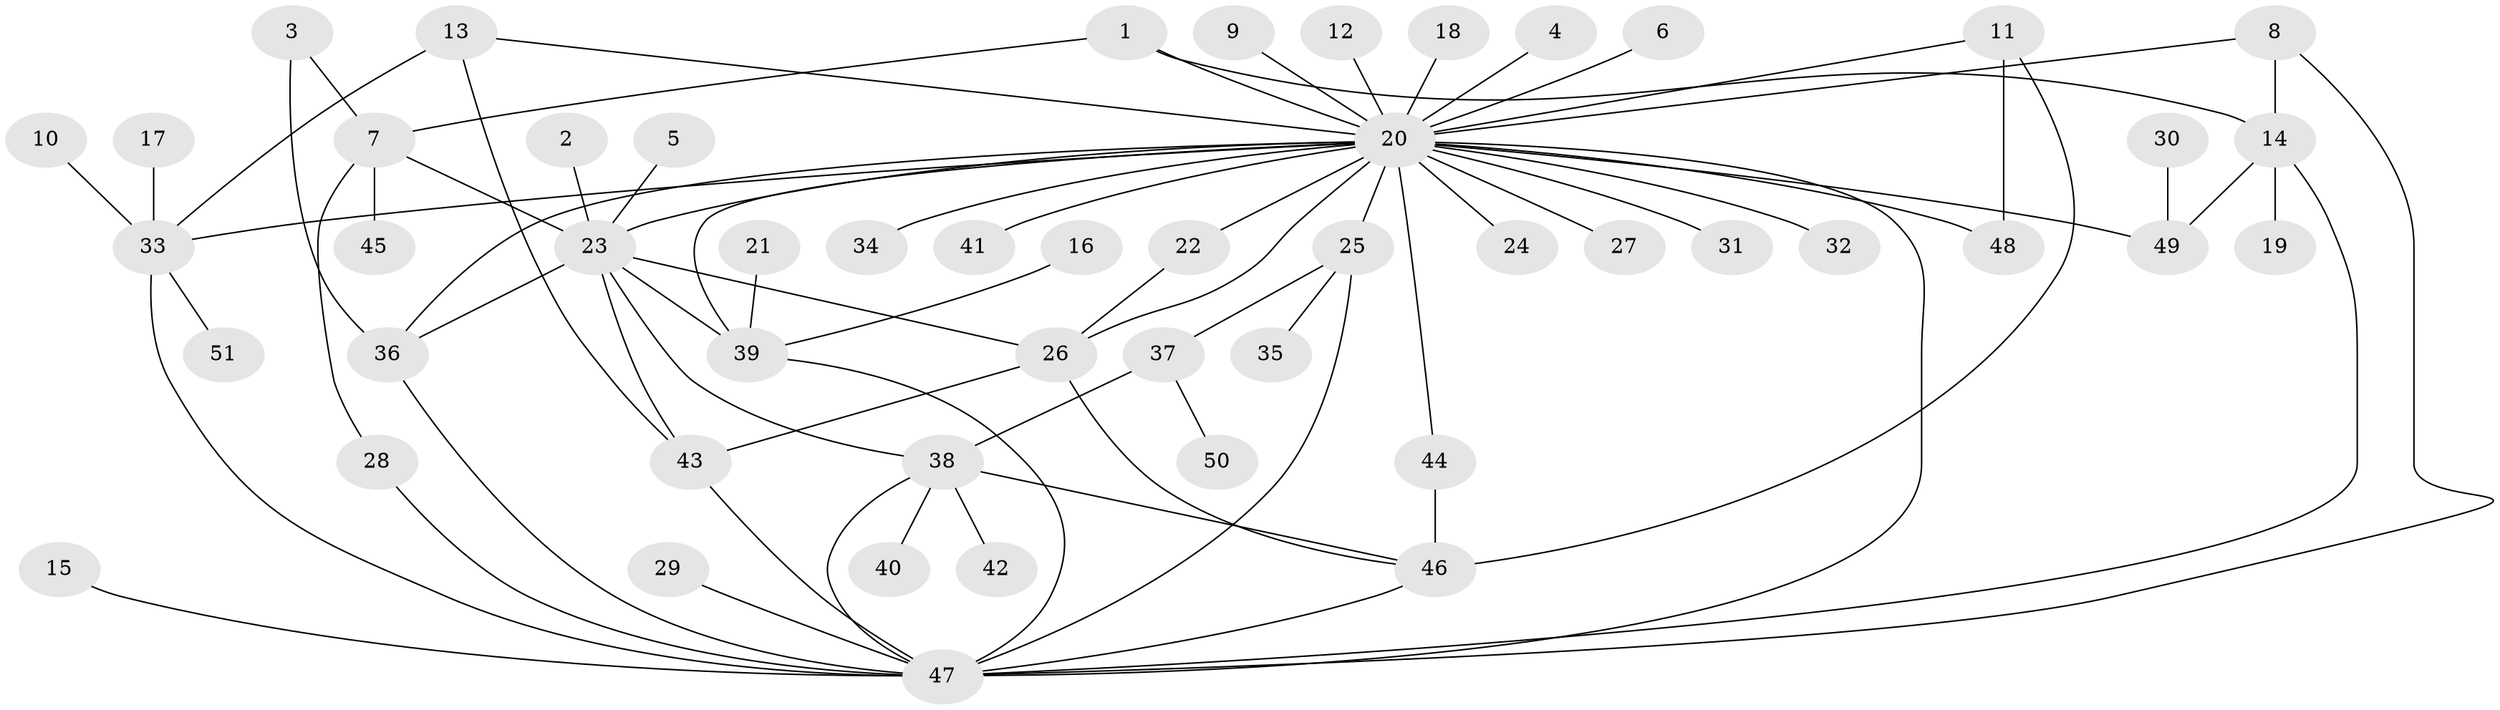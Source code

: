 // original degree distribution, {29: 0.00980392156862745, 9: 0.00980392156862745, 3: 0.14705882352941177, 4: 0.06862745098039216, 7: 0.029411764705882353, 1: 0.4803921568627451, 12: 0.00980392156862745, 2: 0.18627450980392157, 8: 0.00980392156862745, 6: 0.0392156862745098, 5: 0.00980392156862745}
// Generated by graph-tools (version 1.1) at 2025/49/03/09/25 03:49:50]
// undirected, 51 vertices, 76 edges
graph export_dot {
graph [start="1"]
  node [color=gray90,style=filled];
  1;
  2;
  3;
  4;
  5;
  6;
  7;
  8;
  9;
  10;
  11;
  12;
  13;
  14;
  15;
  16;
  17;
  18;
  19;
  20;
  21;
  22;
  23;
  24;
  25;
  26;
  27;
  28;
  29;
  30;
  31;
  32;
  33;
  34;
  35;
  36;
  37;
  38;
  39;
  40;
  41;
  42;
  43;
  44;
  45;
  46;
  47;
  48;
  49;
  50;
  51;
  1 -- 7 [weight=1.0];
  1 -- 14 [weight=1.0];
  1 -- 20 [weight=1.0];
  2 -- 23 [weight=1.0];
  3 -- 7 [weight=1.0];
  3 -- 36 [weight=1.0];
  4 -- 20 [weight=1.0];
  5 -- 23 [weight=1.0];
  6 -- 20 [weight=1.0];
  7 -- 23 [weight=1.0];
  7 -- 28 [weight=1.0];
  7 -- 45 [weight=1.0];
  8 -- 14 [weight=1.0];
  8 -- 20 [weight=1.0];
  8 -- 47 [weight=1.0];
  9 -- 20 [weight=1.0];
  10 -- 33 [weight=1.0];
  11 -- 20 [weight=1.0];
  11 -- 46 [weight=1.0];
  11 -- 48 [weight=1.0];
  12 -- 20 [weight=1.0];
  13 -- 20 [weight=1.0];
  13 -- 33 [weight=1.0];
  13 -- 43 [weight=1.0];
  14 -- 19 [weight=1.0];
  14 -- 47 [weight=2.0];
  14 -- 49 [weight=1.0];
  15 -- 47 [weight=1.0];
  16 -- 39 [weight=1.0];
  17 -- 33 [weight=1.0];
  18 -- 20 [weight=1.0];
  20 -- 22 [weight=1.0];
  20 -- 23 [weight=1.0];
  20 -- 24 [weight=1.0];
  20 -- 25 [weight=1.0];
  20 -- 26 [weight=1.0];
  20 -- 27 [weight=1.0];
  20 -- 31 [weight=1.0];
  20 -- 32 [weight=1.0];
  20 -- 33 [weight=1.0];
  20 -- 34 [weight=1.0];
  20 -- 36 [weight=1.0];
  20 -- 39 [weight=2.0];
  20 -- 41 [weight=1.0];
  20 -- 44 [weight=1.0];
  20 -- 47 [weight=2.0];
  20 -- 48 [weight=1.0];
  20 -- 49 [weight=1.0];
  21 -- 39 [weight=1.0];
  22 -- 26 [weight=1.0];
  23 -- 26 [weight=1.0];
  23 -- 36 [weight=1.0];
  23 -- 38 [weight=1.0];
  23 -- 39 [weight=1.0];
  23 -- 43 [weight=1.0];
  25 -- 35 [weight=1.0];
  25 -- 37 [weight=1.0];
  25 -- 47 [weight=1.0];
  26 -- 43 [weight=1.0];
  26 -- 46 [weight=1.0];
  28 -- 47 [weight=1.0];
  29 -- 47 [weight=1.0];
  30 -- 49 [weight=1.0];
  33 -- 47 [weight=2.0];
  33 -- 51 [weight=1.0];
  36 -- 47 [weight=1.0];
  37 -- 38 [weight=1.0];
  37 -- 50 [weight=1.0];
  38 -- 40 [weight=1.0];
  38 -- 42 [weight=1.0];
  38 -- 46 [weight=1.0];
  38 -- 47 [weight=1.0];
  39 -- 47 [weight=1.0];
  43 -- 47 [weight=1.0];
  44 -- 46 [weight=1.0];
  46 -- 47 [weight=1.0];
}
